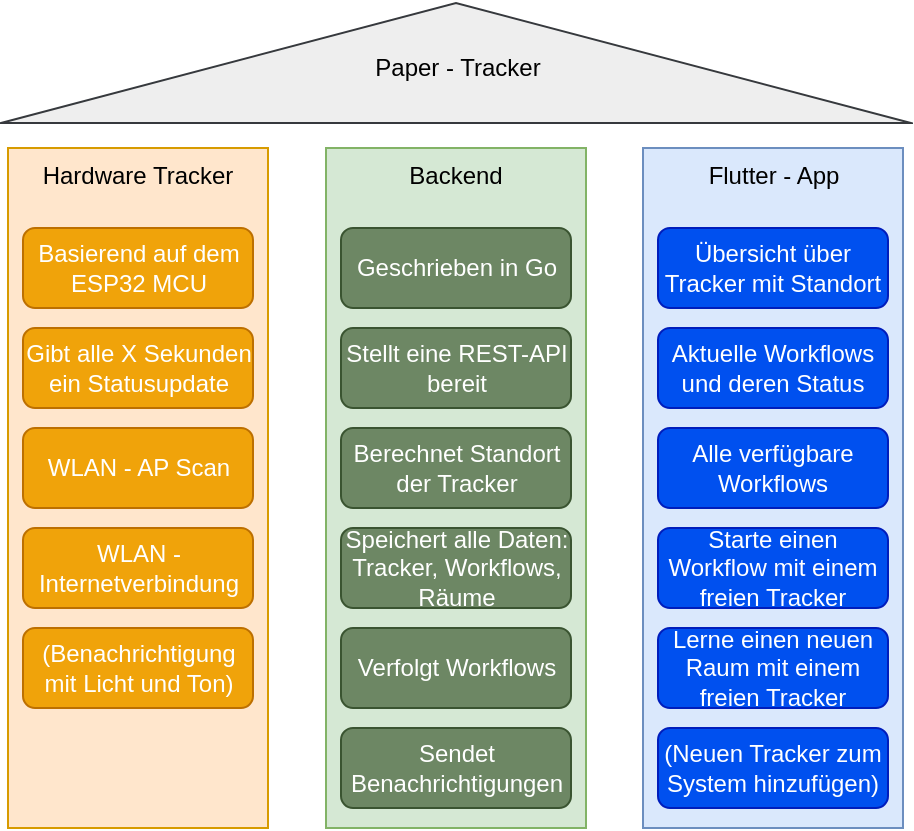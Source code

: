 <mxfile version="12.6.5" type="device"><diagram id="hok6mfvGQjB38746Avsb" name="Page-1"><mxGraphModel dx="825" dy="470" grid="1" gridSize="10" guides="1" tooltips="1" connect="1" arrows="1" fold="1" page="1" pageScale="1" pageWidth="850" pageHeight="1100" math="0" shadow="0"><root><mxCell id="0"/><mxCell id="1" parent="0"/><mxCell id="nmcU6ePmsTs3wJT0OA3F-23" value="" style="group" parent="1" vertex="1" connectable="0"><mxGeometry x="160" y="200" width="130" height="340" as="geometry"/></mxCell><mxCell id="nmcU6ePmsTs3wJT0OA3F-1" value="Hardware Tracker" style="rounded=0;whiteSpace=wrap;html=1;verticalAlign=top;fillColor=#ffe6cc;strokeColor=#d79b00;" parent="nmcU6ePmsTs3wJT0OA3F-23" vertex="1"><mxGeometry width="130" height="340" as="geometry"/></mxCell><mxCell id="nmcU6ePmsTs3wJT0OA3F-3" value="WLAN - AP Scan" style="rounded=1;whiteSpace=wrap;html=1;fillColor=#f0a30a;strokeColor=#BD7000;fontColor=#ffffff;" parent="nmcU6ePmsTs3wJT0OA3F-23" vertex="1"><mxGeometry x="7.5" y="140" width="115" height="40" as="geometry"/></mxCell><mxCell id="nmcU6ePmsTs3wJT0OA3F-4" value="WLAN - Internetverbindung" style="rounded=1;whiteSpace=wrap;html=1;fillColor=#f0a30a;strokeColor=#BD7000;fontColor=#ffffff;" parent="nmcU6ePmsTs3wJT0OA3F-23" vertex="1"><mxGeometry x="7.5" y="190" width="115" height="40" as="geometry"/></mxCell><mxCell id="nmcU6ePmsTs3wJT0OA3F-5" value="(Benachrichtigung mit Licht und Ton)" style="rounded=1;whiteSpace=wrap;html=1;fillColor=#f0a30a;strokeColor=#BD7000;fontColor=#ffffff;" parent="nmcU6ePmsTs3wJT0OA3F-23" vertex="1"><mxGeometry x="7.5" y="240" width="115" height="40" as="geometry"/></mxCell><mxCell id="nmcU6ePmsTs3wJT0OA3F-13" value="Gibt alle X Sekunden ein Statusupdate" style="rounded=1;whiteSpace=wrap;html=1;fillColor=#f0a30a;strokeColor=#BD7000;fontColor=#ffffff;" parent="nmcU6ePmsTs3wJT0OA3F-23" vertex="1"><mxGeometry x="7.5" y="90" width="115" height="40" as="geometry"/></mxCell><mxCell id="nmcU6ePmsTs3wJT0OA3F-14" value="Basierend auf dem ESP32 MCU" style="rounded=1;whiteSpace=wrap;html=1;fillColor=#f0a30a;strokeColor=#BD7000;fontColor=#ffffff;" parent="nmcU6ePmsTs3wJT0OA3F-23" vertex="1"><mxGeometry x="7.5" y="40" width="115" height="40" as="geometry"/></mxCell><mxCell id="nmcU6ePmsTs3wJT0OA3F-24" value="" style="group" parent="1" vertex="1" connectable="0"><mxGeometry x="319" y="200" width="130" height="340" as="geometry"/></mxCell><mxCell id="nmcU6ePmsTs3wJT0OA3F-17" value="Backend" style="rounded=0;whiteSpace=wrap;html=1;verticalAlign=top;fillColor=#d5e8d4;strokeColor=#82b366;" parent="nmcU6ePmsTs3wJT0OA3F-24" vertex="1"><mxGeometry width="130" height="340" as="geometry"/></mxCell><mxCell id="nmcU6ePmsTs3wJT0OA3F-18" value="Geschrieben in Go" style="rounded=1;whiteSpace=wrap;html=1;fillColor=#6d8764;strokeColor=#3A5431;fontColor=#ffffff;" parent="nmcU6ePmsTs3wJT0OA3F-24" vertex="1"><mxGeometry x="7.5" y="40" width="115" height="40" as="geometry"/></mxCell><mxCell id="nmcU6ePmsTs3wJT0OA3F-19" value="Berechnet Standort der Tracker" style="rounded=1;whiteSpace=wrap;html=1;fillColor=#6d8764;strokeColor=#3A5431;fontColor=#ffffff;" parent="nmcU6ePmsTs3wJT0OA3F-24" vertex="1"><mxGeometry x="7.5" y="140" width="115" height="40" as="geometry"/></mxCell><mxCell id="nmcU6ePmsTs3wJT0OA3F-20" value="Speichert alle Daten: Tracker, Workflows, Räume" style="rounded=1;whiteSpace=wrap;html=1;fillColor=#6d8764;strokeColor=#3A5431;fontColor=#ffffff;" parent="nmcU6ePmsTs3wJT0OA3F-24" vertex="1"><mxGeometry x="7.5" y="190" width="115" height="40" as="geometry"/></mxCell><mxCell id="nmcU6ePmsTs3wJT0OA3F-21" value="Verfolgt Workflows" style="rounded=1;whiteSpace=wrap;html=1;fillColor=#6d8764;strokeColor=#3A5431;fontColor=#ffffff;" parent="nmcU6ePmsTs3wJT0OA3F-24" vertex="1"><mxGeometry x="7.5" y="240" width="115" height="40" as="geometry"/></mxCell><mxCell id="nmcU6ePmsTs3wJT0OA3F-22" value="Sendet Benachrichtigungen" style="rounded=1;whiteSpace=wrap;html=1;fillColor=#6d8764;strokeColor=#3A5431;fontColor=#ffffff;" parent="nmcU6ePmsTs3wJT0OA3F-24" vertex="1"><mxGeometry x="7.5" y="290" width="115" height="40" as="geometry"/></mxCell><mxCell id="nmcU6ePmsTs3wJT0OA3F-29" value="Stellt eine REST-API bereit" style="rounded=1;whiteSpace=wrap;html=1;fillColor=#6d8764;strokeColor=#3A5431;fontColor=#ffffff;" parent="nmcU6ePmsTs3wJT0OA3F-24" vertex="1"><mxGeometry x="7.5" y="90" width="115" height="40" as="geometry"/></mxCell><mxCell id="nmcU6ePmsTs3wJT0OA3F-25" value="" style="group" parent="1" vertex="1" connectable="0"><mxGeometry x="477.5" y="200" width="130" height="340" as="geometry"/></mxCell><mxCell id="nmcU6ePmsTs3wJT0OA3F-6" value="Flutter - App" style="rounded=0;whiteSpace=wrap;html=1;verticalAlign=top;fillColor=#dae8fc;strokeColor=#6c8ebf;" parent="nmcU6ePmsTs3wJT0OA3F-25" vertex="1"><mxGeometry width="130" height="340" as="geometry"/></mxCell><mxCell id="nmcU6ePmsTs3wJT0OA3F-7" value="Übersicht über Tracker mit Standort" style="rounded=1;whiteSpace=wrap;html=1;fillColor=#0050ef;strokeColor=#001DBC;fontColor=#ffffff;" parent="nmcU6ePmsTs3wJT0OA3F-25" vertex="1"><mxGeometry x="7.5" y="40" width="115" height="40" as="geometry"/></mxCell><mxCell id="nmcU6ePmsTs3wJT0OA3F-8" value="Aktuelle Workflows und deren Status" style="rounded=1;whiteSpace=wrap;html=1;fillColor=#0050ef;strokeColor=#001DBC;fontColor=#ffffff;" parent="nmcU6ePmsTs3wJT0OA3F-25" vertex="1"><mxGeometry x="7.5" y="90" width="115" height="40" as="geometry"/></mxCell><mxCell id="nmcU6ePmsTs3wJT0OA3F-9" value="Alle verfügbare Workflows" style="rounded=1;whiteSpace=wrap;html=1;fillColor=#0050ef;strokeColor=#001DBC;fontColor=#ffffff;" parent="nmcU6ePmsTs3wJT0OA3F-25" vertex="1"><mxGeometry x="7.5" y="140" width="115" height="40" as="geometry"/></mxCell><mxCell id="nmcU6ePmsTs3wJT0OA3F-10" value="Starte einen Workflow mit einem freien Tracker" style="rounded=1;whiteSpace=wrap;html=1;fillColor=#0050ef;strokeColor=#001DBC;fontColor=#ffffff;" parent="nmcU6ePmsTs3wJT0OA3F-25" vertex="1"><mxGeometry x="7.5" y="190" width="115" height="40" as="geometry"/></mxCell><mxCell id="nmcU6ePmsTs3wJT0OA3F-11" value="Lerne einen neuen Raum mit einem freien Tracker" style="rounded=1;whiteSpace=wrap;html=1;fillColor=#0050ef;strokeColor=#001DBC;fontColor=#ffffff;" parent="nmcU6ePmsTs3wJT0OA3F-25" vertex="1"><mxGeometry x="7.5" y="240" width="115" height="40" as="geometry"/></mxCell><mxCell id="nmcU6ePmsTs3wJT0OA3F-12" value="(Neuen Tracker zum System hinzufügen)" style="rounded=1;whiteSpace=wrap;html=1;fillColor=#0050ef;strokeColor=#001DBC;fontColor=#ffffff;" parent="nmcU6ePmsTs3wJT0OA3F-25" vertex="1"><mxGeometry x="7.5" y="290" width="115" height="40" as="geometry"/></mxCell><mxCell id="nmcU6ePmsTs3wJT0OA3F-26" value="" style="triangle;whiteSpace=wrap;html=1;rotation=-90;horizontal=1;labelPosition=center;verticalLabelPosition=middle;align=center;verticalAlign=middle;fillColor=#eeeeee;strokeColor=#36393d;" parent="1" vertex="1"><mxGeometry x="354" y="-70" width="60" height="455" as="geometry"/></mxCell><mxCell id="nmcU6ePmsTs3wJT0OA3F-28" value="Paper - Tracker" style="text;html=1;strokeColor=none;fillColor=none;align=center;verticalAlign=middle;whiteSpace=wrap;rounded=0;" parent="1" vertex="1"><mxGeometry x="340" y="150" width="90" height="20" as="geometry"/></mxCell></root></mxGraphModel></diagram></mxfile>